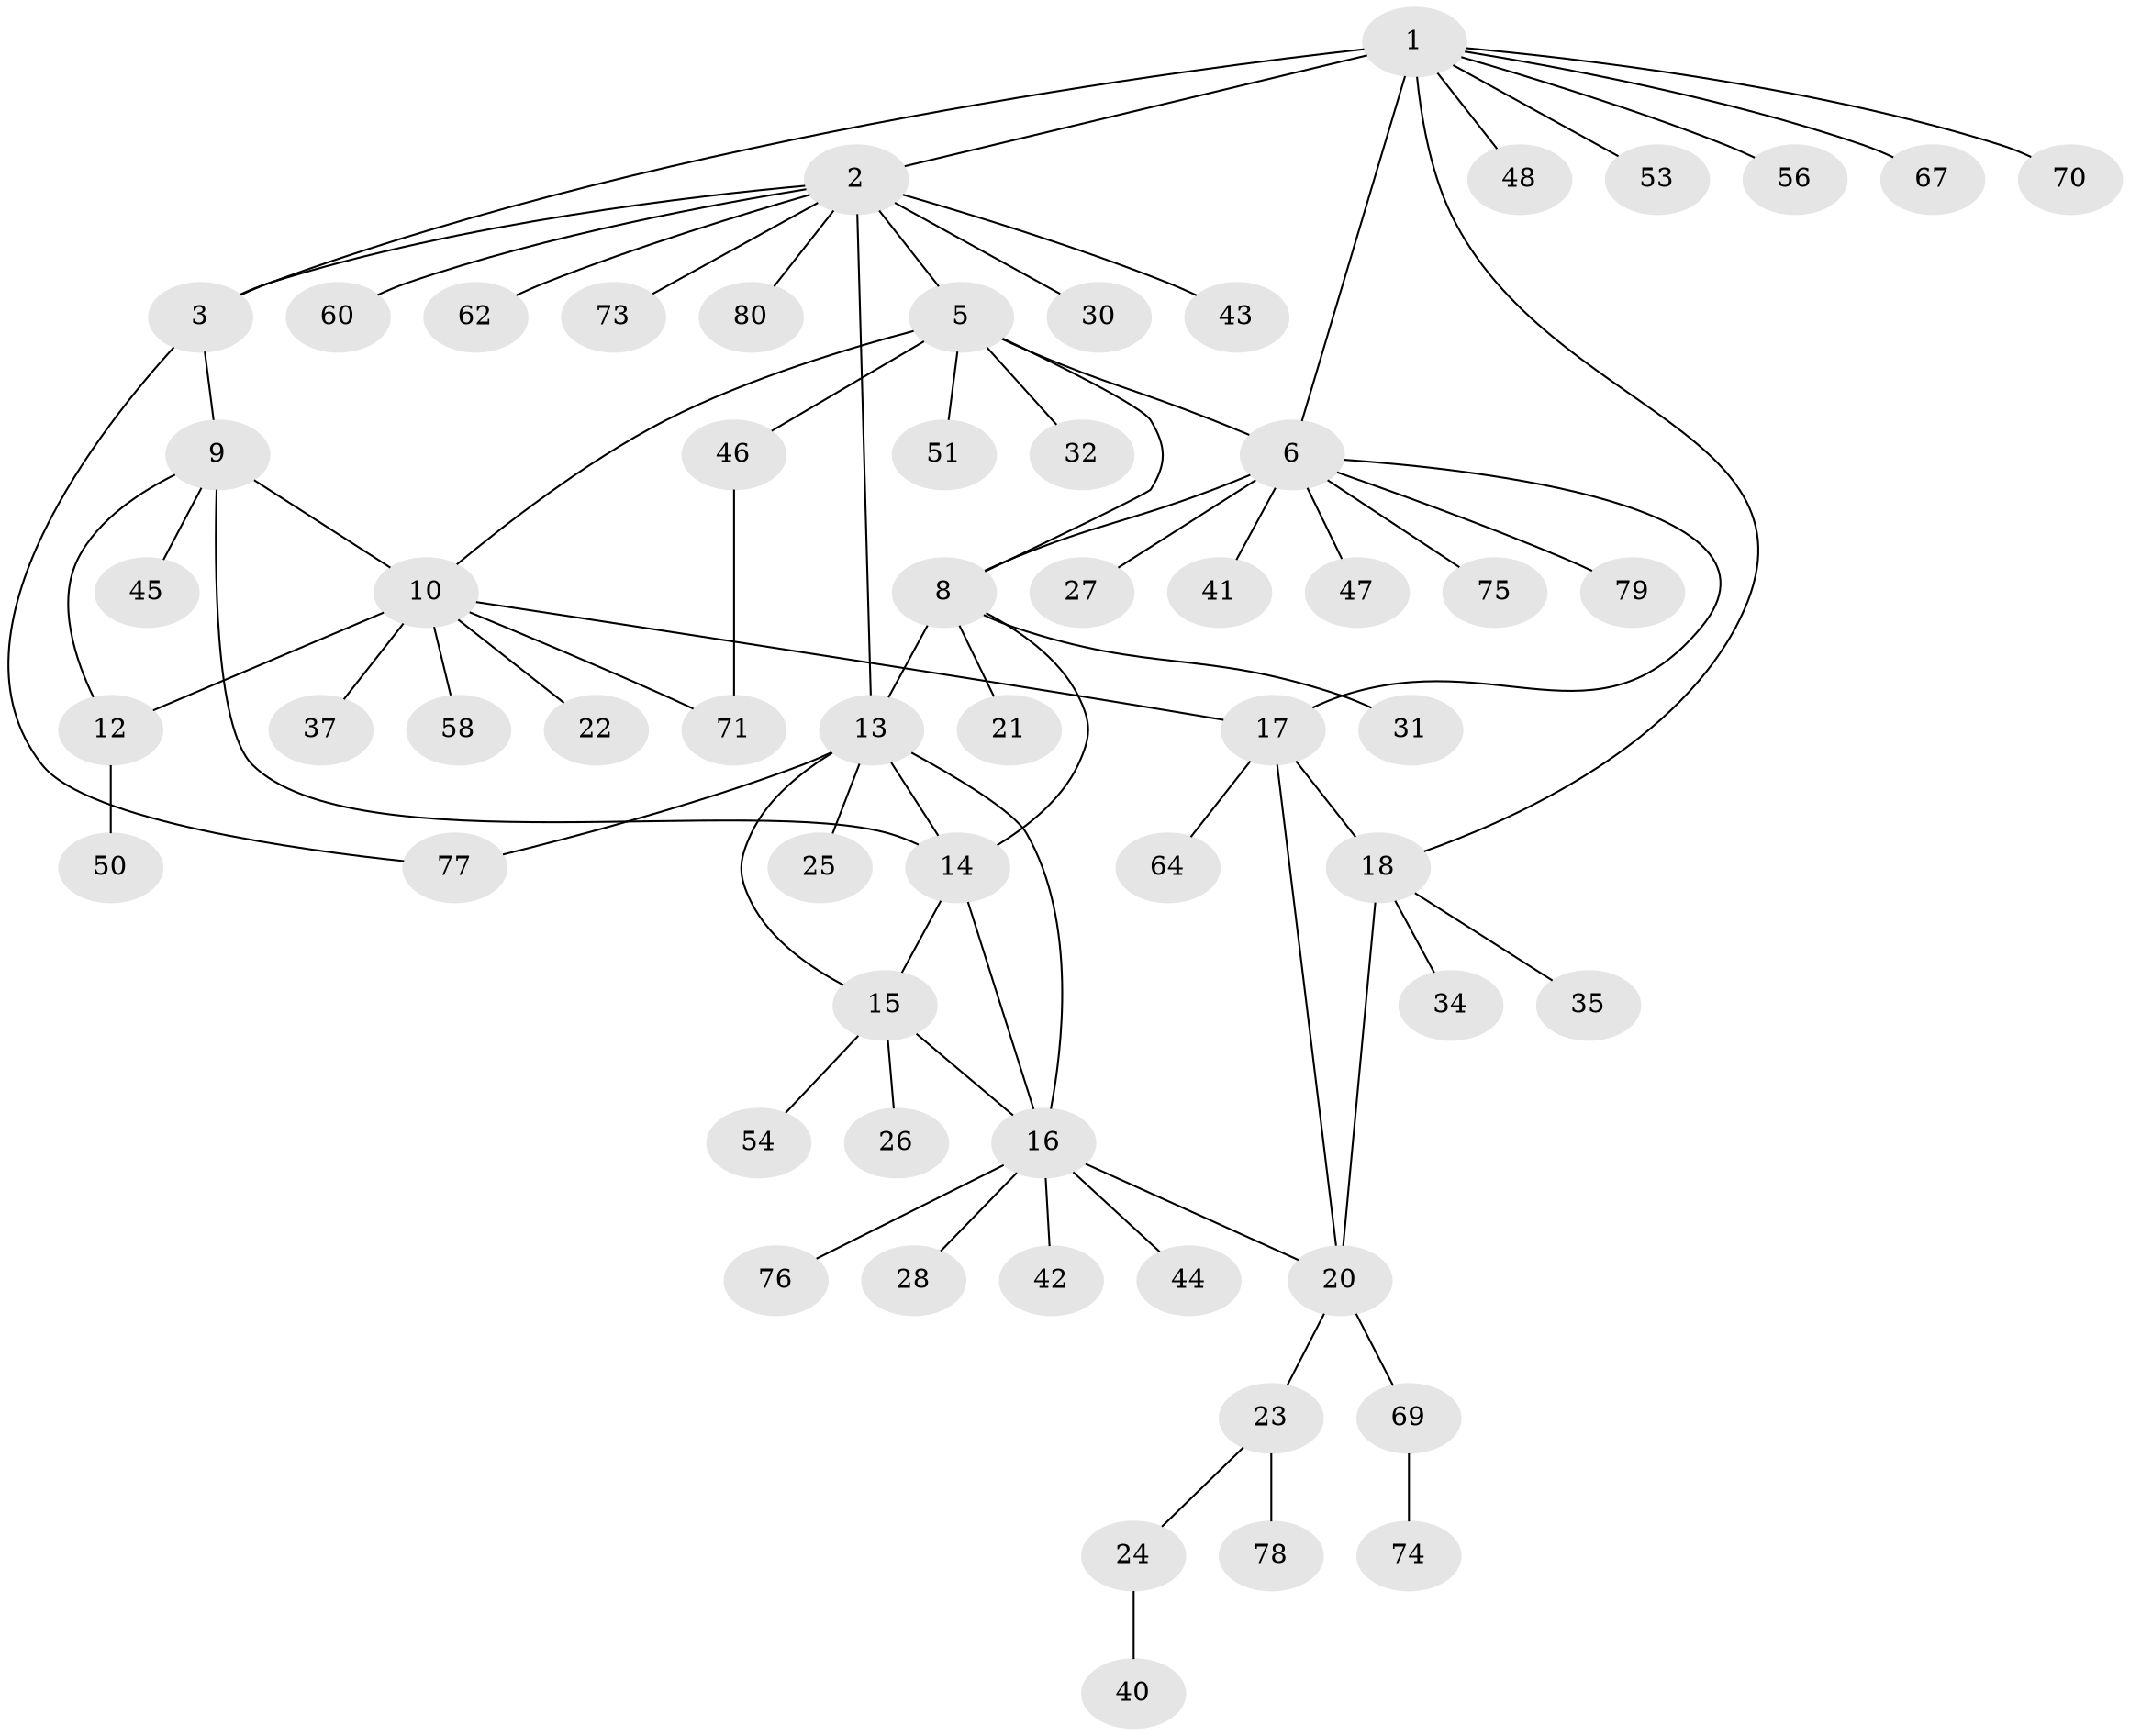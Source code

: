 // original degree distribution, {7: 0.075, 12: 0.0125, 6: 0.0375, 8: 0.025, 10: 0.0125, 3: 0.0375, 5: 0.05, 4: 0.025, 1: 0.5375, 2: 0.1875}
// Generated by graph-tools (version 1.1) at 2025/42/03/06/25 10:42:07]
// undirected, 60 vertices, 76 edges
graph export_dot {
graph [start="1"]
  node [color=gray90,style=filled];
  1 [super="+4"];
  2 [super="+39"];
  3 [super="+36"];
  5 [super="+65"];
  6 [super="+7"];
  8 [super="+59"];
  9 [super="+33"];
  10 [super="+11"];
  12;
  13 [super="+68"];
  14;
  15 [super="+29"];
  16 [super="+38"];
  17 [super="+57"];
  18 [super="+19"];
  20 [super="+66"];
  21;
  22;
  23 [super="+55"];
  24;
  25;
  26;
  27;
  28;
  30;
  31;
  32 [super="+61"];
  34;
  35 [super="+52"];
  37;
  40;
  41;
  42;
  43 [super="+72"];
  44;
  45;
  46 [super="+49"];
  47;
  48;
  50;
  51 [super="+63"];
  53;
  54;
  56;
  58;
  60;
  62;
  64;
  67;
  69;
  70;
  71;
  73;
  74;
  75;
  76;
  77;
  78;
  79;
  80;
  1 -- 2 [weight=2];
  1 -- 3 [weight=2];
  1 -- 6;
  1 -- 56;
  1 -- 67;
  1 -- 70;
  1 -- 48;
  1 -- 18;
  1 -- 53;
  2 -- 3;
  2 -- 13;
  2 -- 30;
  2 -- 43;
  2 -- 60;
  2 -- 62;
  2 -- 73;
  2 -- 80;
  2 -- 5;
  3 -- 9;
  3 -- 77;
  5 -- 6 [weight=2];
  5 -- 8;
  5 -- 10;
  5 -- 32;
  5 -- 46;
  5 -- 51;
  6 -- 8 [weight=2];
  6 -- 17;
  6 -- 27;
  6 -- 41;
  6 -- 47;
  6 -- 75;
  6 -- 79;
  8 -- 14;
  8 -- 21;
  8 -- 31;
  8 -- 13;
  9 -- 10 [weight=2];
  9 -- 12;
  9 -- 14;
  9 -- 45;
  10 -- 12 [weight=2];
  10 -- 17;
  10 -- 22;
  10 -- 71;
  10 -- 58;
  10 -- 37;
  12 -- 50;
  13 -- 14;
  13 -- 15;
  13 -- 16;
  13 -- 25;
  13 -- 77;
  14 -- 15;
  14 -- 16;
  15 -- 16;
  15 -- 26;
  15 -- 54;
  16 -- 20;
  16 -- 28;
  16 -- 44;
  16 -- 42;
  16 -- 76;
  17 -- 18 [weight=2];
  17 -- 20;
  17 -- 64;
  18 -- 20 [weight=2];
  18 -- 34;
  18 -- 35;
  20 -- 23;
  20 -- 69;
  23 -- 24;
  23 -- 78;
  24 -- 40;
  46 -- 71;
  69 -- 74;
}
